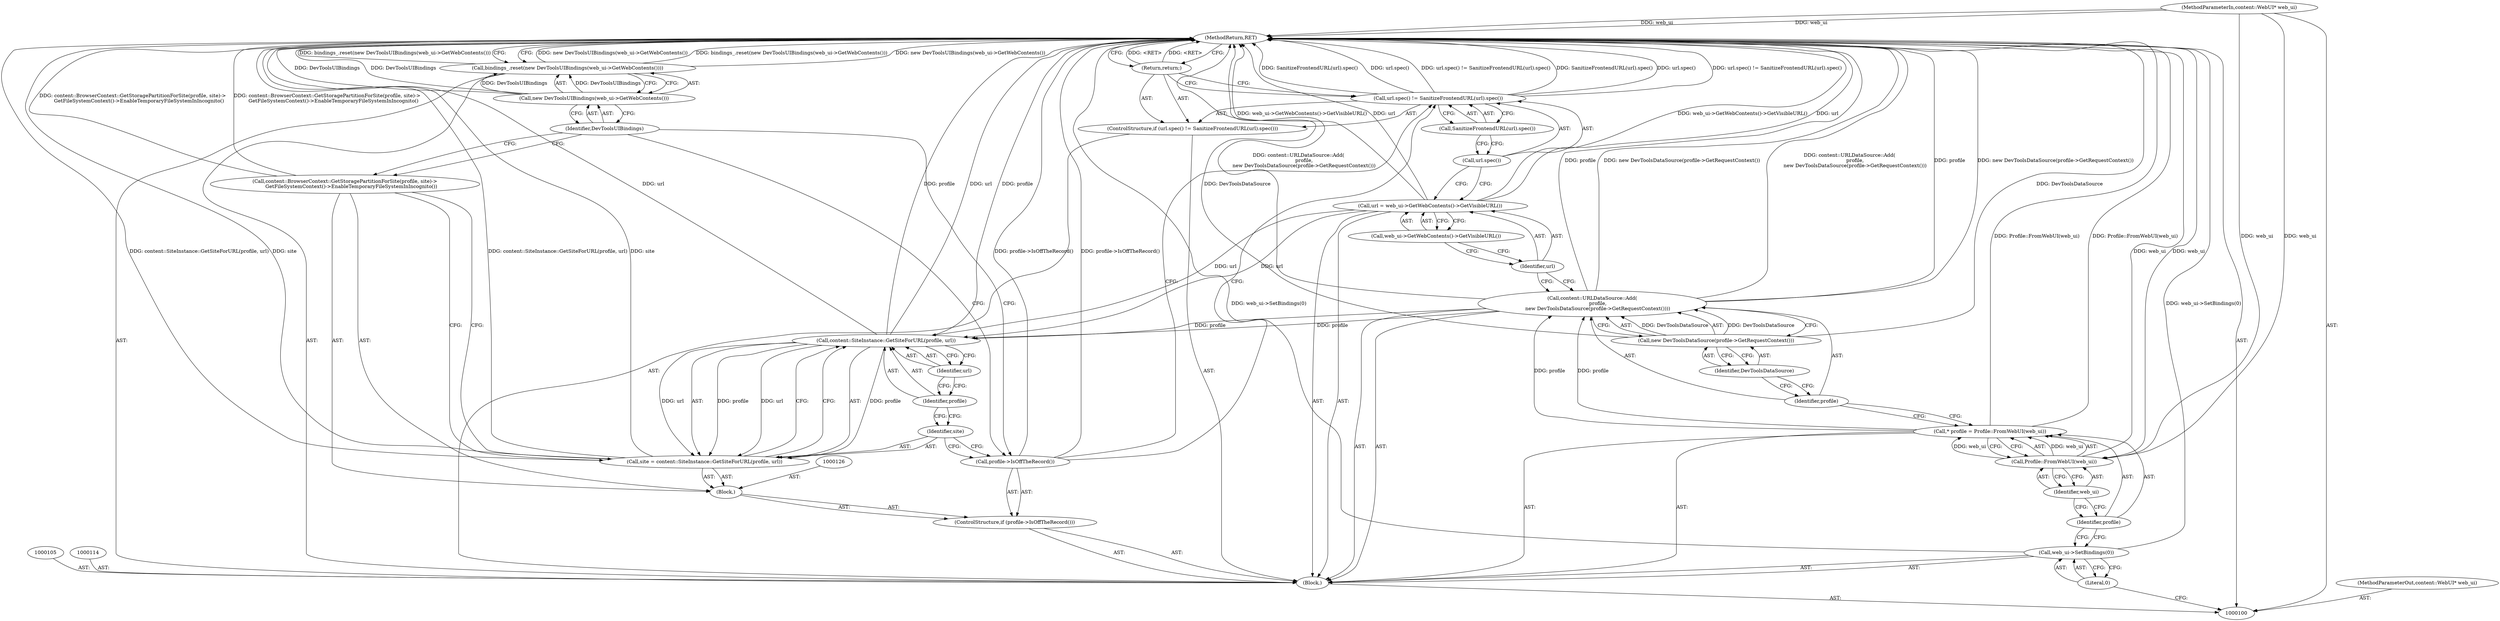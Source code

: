 digraph "1_Chrome_eea3300239f0b53e172a320eb8de59d0bea65f27_4" {
"1000136" [label="(MethodReturn,RET)"];
"1000101" [label="(MethodParameterIn,content::WebUI* web_ui)"];
"1000195" [label="(MethodParameterOut,content::WebUI* web_ui)"];
"1000118" [label="(ControlStructure,if (url.spec() != SanitizeFrontendURL(url).spec()))"];
"1000121" [label="(Call,SanitizeFrontendURL(url).spec())"];
"1000119" [label="(Call,url.spec() != SanitizeFrontendURL(url).spec())"];
"1000120" [label="(Call,url.spec())"];
"1000122" [label="(Return,return;)"];
"1000123" [label="(ControlStructure,if (profile->IsOffTheRecord()))"];
"1000124" [label="(Call,profile->IsOffTheRecord())"];
"1000129" [label="(Call,content::SiteInstance::GetSiteForURL(profile, url))"];
"1000125" [label="(Block,)"];
"1000130" [label="(Identifier,profile)"];
"1000131" [label="(Identifier,url)"];
"1000127" [label="(Call,site = content::SiteInstance::GetSiteForURL(profile, url))"];
"1000128" [label="(Identifier,site)"];
"1000132" [label="(Call,content::BrowserContext::GetStoragePartitionForSite(profile, site)->\n        GetFileSystemContext()->EnableTemporaryFileSystemInIncognito())"];
"1000134" [label="(Call,new DevToolsUIBindings(web_ui->GetWebContents()))"];
"1000133" [label="(Call,bindings_.reset(new DevToolsUIBindings(web_ui->GetWebContents())))"];
"1000135" [label="(Identifier,DevToolsUIBindings)"];
"1000102" [label="(Block,)"];
"1000104" [label="(Literal,0)"];
"1000103" [label="(Call,web_ui->SetBindings(0))"];
"1000106" [label="(Call,* profile = Profile::FromWebUI(web_ui))"];
"1000107" [label="(Identifier,profile)"];
"1000108" [label="(Call,Profile::FromWebUI(web_ui))"];
"1000109" [label="(Identifier,web_ui)"];
"1000110" [label="(Call,content::URLDataSource::Add(\n       profile,\n       new DevToolsDataSource(profile->GetRequestContext())))"];
"1000111" [label="(Identifier,profile)"];
"1000113" [label="(Identifier,DevToolsDataSource)"];
"1000112" [label="(Call,new DevToolsDataSource(profile->GetRequestContext()))"];
"1000117" [label="(Call,web_ui->GetWebContents()->GetVisibleURL())"];
"1000115" [label="(Call,url = web_ui->GetWebContents()->GetVisibleURL())"];
"1000116" [label="(Identifier,url)"];
"1000136" -> "1000100"  [label="AST: "];
"1000136" -> "1000122"  [label="CFG: "];
"1000136" -> "1000133"  [label="CFG: "];
"1000115" -> "1000136"  [label="DDG: web_ui->GetWebContents()->GetVisibleURL()"];
"1000115" -> "1000136"  [label="DDG: url"];
"1000129" -> "1000136"  [label="DDG: profile"];
"1000129" -> "1000136"  [label="DDG: url"];
"1000106" -> "1000136"  [label="DDG: Profile::FromWebUI(web_ui)"];
"1000132" -> "1000136"  [label="DDG: content::BrowserContext::GetStoragePartitionForSite(profile, site)->\n        GetFileSystemContext()->EnableTemporaryFileSystemInIncognito()"];
"1000127" -> "1000136"  [label="DDG: site"];
"1000127" -> "1000136"  [label="DDG: content::SiteInstance::GetSiteForURL(profile, url)"];
"1000119" -> "1000136"  [label="DDG: url.spec() != SanitizeFrontendURL(url).spec()"];
"1000119" -> "1000136"  [label="DDG: SanitizeFrontendURL(url).spec()"];
"1000119" -> "1000136"  [label="DDG: url.spec()"];
"1000103" -> "1000136"  [label="DDG: web_ui->SetBindings(0)"];
"1000133" -> "1000136"  [label="DDG: new DevToolsUIBindings(web_ui->GetWebContents())"];
"1000133" -> "1000136"  [label="DDG: bindings_.reset(new DevToolsUIBindings(web_ui->GetWebContents()))"];
"1000110" -> "1000136"  [label="DDG: new DevToolsDataSource(profile->GetRequestContext())"];
"1000110" -> "1000136"  [label="DDG: content::URLDataSource::Add(\n       profile,\n       new DevToolsDataSource(profile->GetRequestContext()))"];
"1000110" -> "1000136"  [label="DDG: profile"];
"1000134" -> "1000136"  [label="DDG: DevToolsUIBindings"];
"1000112" -> "1000136"  [label="DDG: DevToolsDataSource"];
"1000101" -> "1000136"  [label="DDG: web_ui"];
"1000108" -> "1000136"  [label="DDG: web_ui"];
"1000124" -> "1000136"  [label="DDG: profile->IsOffTheRecord()"];
"1000122" -> "1000136"  [label="DDG: <RET>"];
"1000101" -> "1000100"  [label="AST: "];
"1000101" -> "1000136"  [label="DDG: web_ui"];
"1000101" -> "1000108"  [label="DDG: web_ui"];
"1000195" -> "1000100"  [label="AST: "];
"1000118" -> "1000102"  [label="AST: "];
"1000119" -> "1000118"  [label="AST: "];
"1000122" -> "1000118"  [label="AST: "];
"1000121" -> "1000119"  [label="AST: "];
"1000121" -> "1000120"  [label="CFG: "];
"1000119" -> "1000121"  [label="CFG: "];
"1000119" -> "1000118"  [label="AST: "];
"1000119" -> "1000121"  [label="CFG: "];
"1000120" -> "1000119"  [label="AST: "];
"1000121" -> "1000119"  [label="AST: "];
"1000122" -> "1000119"  [label="CFG: "];
"1000124" -> "1000119"  [label="CFG: "];
"1000119" -> "1000136"  [label="DDG: url.spec() != SanitizeFrontendURL(url).spec()"];
"1000119" -> "1000136"  [label="DDG: SanitizeFrontendURL(url).spec()"];
"1000119" -> "1000136"  [label="DDG: url.spec()"];
"1000120" -> "1000119"  [label="AST: "];
"1000120" -> "1000115"  [label="CFG: "];
"1000121" -> "1000120"  [label="CFG: "];
"1000122" -> "1000118"  [label="AST: "];
"1000122" -> "1000119"  [label="CFG: "];
"1000136" -> "1000122"  [label="CFG: "];
"1000122" -> "1000136"  [label="DDG: <RET>"];
"1000123" -> "1000102"  [label="AST: "];
"1000124" -> "1000123"  [label="AST: "];
"1000125" -> "1000123"  [label="AST: "];
"1000124" -> "1000123"  [label="AST: "];
"1000124" -> "1000119"  [label="CFG: "];
"1000128" -> "1000124"  [label="CFG: "];
"1000135" -> "1000124"  [label="CFG: "];
"1000124" -> "1000136"  [label="DDG: profile->IsOffTheRecord()"];
"1000129" -> "1000127"  [label="AST: "];
"1000129" -> "1000131"  [label="CFG: "];
"1000130" -> "1000129"  [label="AST: "];
"1000131" -> "1000129"  [label="AST: "];
"1000127" -> "1000129"  [label="CFG: "];
"1000129" -> "1000136"  [label="DDG: profile"];
"1000129" -> "1000136"  [label="DDG: url"];
"1000129" -> "1000127"  [label="DDG: profile"];
"1000129" -> "1000127"  [label="DDG: url"];
"1000110" -> "1000129"  [label="DDG: profile"];
"1000115" -> "1000129"  [label="DDG: url"];
"1000125" -> "1000123"  [label="AST: "];
"1000126" -> "1000125"  [label="AST: "];
"1000127" -> "1000125"  [label="AST: "];
"1000132" -> "1000125"  [label="AST: "];
"1000130" -> "1000129"  [label="AST: "];
"1000130" -> "1000128"  [label="CFG: "];
"1000131" -> "1000130"  [label="CFG: "];
"1000131" -> "1000129"  [label="AST: "];
"1000131" -> "1000130"  [label="CFG: "];
"1000129" -> "1000131"  [label="CFG: "];
"1000127" -> "1000125"  [label="AST: "];
"1000127" -> "1000129"  [label="CFG: "];
"1000128" -> "1000127"  [label="AST: "];
"1000129" -> "1000127"  [label="AST: "];
"1000132" -> "1000127"  [label="CFG: "];
"1000127" -> "1000136"  [label="DDG: site"];
"1000127" -> "1000136"  [label="DDG: content::SiteInstance::GetSiteForURL(profile, url)"];
"1000129" -> "1000127"  [label="DDG: profile"];
"1000129" -> "1000127"  [label="DDG: url"];
"1000128" -> "1000127"  [label="AST: "];
"1000128" -> "1000124"  [label="CFG: "];
"1000130" -> "1000128"  [label="CFG: "];
"1000132" -> "1000125"  [label="AST: "];
"1000132" -> "1000127"  [label="CFG: "];
"1000135" -> "1000132"  [label="CFG: "];
"1000132" -> "1000136"  [label="DDG: content::BrowserContext::GetStoragePartitionForSite(profile, site)->\n        GetFileSystemContext()->EnableTemporaryFileSystemInIncognito()"];
"1000134" -> "1000133"  [label="AST: "];
"1000134" -> "1000135"  [label="CFG: "];
"1000135" -> "1000134"  [label="AST: "];
"1000133" -> "1000134"  [label="CFG: "];
"1000134" -> "1000136"  [label="DDG: DevToolsUIBindings"];
"1000134" -> "1000133"  [label="DDG: DevToolsUIBindings"];
"1000133" -> "1000102"  [label="AST: "];
"1000133" -> "1000134"  [label="CFG: "];
"1000134" -> "1000133"  [label="AST: "];
"1000136" -> "1000133"  [label="CFG: "];
"1000133" -> "1000136"  [label="DDG: new DevToolsUIBindings(web_ui->GetWebContents())"];
"1000133" -> "1000136"  [label="DDG: bindings_.reset(new DevToolsUIBindings(web_ui->GetWebContents()))"];
"1000134" -> "1000133"  [label="DDG: DevToolsUIBindings"];
"1000135" -> "1000134"  [label="AST: "];
"1000135" -> "1000132"  [label="CFG: "];
"1000135" -> "1000124"  [label="CFG: "];
"1000134" -> "1000135"  [label="CFG: "];
"1000102" -> "1000100"  [label="AST: "];
"1000103" -> "1000102"  [label="AST: "];
"1000105" -> "1000102"  [label="AST: "];
"1000106" -> "1000102"  [label="AST: "];
"1000110" -> "1000102"  [label="AST: "];
"1000114" -> "1000102"  [label="AST: "];
"1000115" -> "1000102"  [label="AST: "];
"1000118" -> "1000102"  [label="AST: "];
"1000123" -> "1000102"  [label="AST: "];
"1000133" -> "1000102"  [label="AST: "];
"1000104" -> "1000103"  [label="AST: "];
"1000104" -> "1000100"  [label="CFG: "];
"1000103" -> "1000104"  [label="CFG: "];
"1000103" -> "1000102"  [label="AST: "];
"1000103" -> "1000104"  [label="CFG: "];
"1000104" -> "1000103"  [label="AST: "];
"1000107" -> "1000103"  [label="CFG: "];
"1000103" -> "1000136"  [label="DDG: web_ui->SetBindings(0)"];
"1000106" -> "1000102"  [label="AST: "];
"1000106" -> "1000108"  [label="CFG: "];
"1000107" -> "1000106"  [label="AST: "];
"1000108" -> "1000106"  [label="AST: "];
"1000111" -> "1000106"  [label="CFG: "];
"1000106" -> "1000136"  [label="DDG: Profile::FromWebUI(web_ui)"];
"1000108" -> "1000106"  [label="DDG: web_ui"];
"1000106" -> "1000110"  [label="DDG: profile"];
"1000107" -> "1000106"  [label="AST: "];
"1000107" -> "1000103"  [label="CFG: "];
"1000109" -> "1000107"  [label="CFG: "];
"1000108" -> "1000106"  [label="AST: "];
"1000108" -> "1000109"  [label="CFG: "];
"1000109" -> "1000108"  [label="AST: "];
"1000106" -> "1000108"  [label="CFG: "];
"1000108" -> "1000136"  [label="DDG: web_ui"];
"1000108" -> "1000106"  [label="DDG: web_ui"];
"1000101" -> "1000108"  [label="DDG: web_ui"];
"1000109" -> "1000108"  [label="AST: "];
"1000109" -> "1000107"  [label="CFG: "];
"1000108" -> "1000109"  [label="CFG: "];
"1000110" -> "1000102"  [label="AST: "];
"1000110" -> "1000112"  [label="CFG: "];
"1000111" -> "1000110"  [label="AST: "];
"1000112" -> "1000110"  [label="AST: "];
"1000116" -> "1000110"  [label="CFG: "];
"1000110" -> "1000136"  [label="DDG: new DevToolsDataSource(profile->GetRequestContext())"];
"1000110" -> "1000136"  [label="DDG: content::URLDataSource::Add(\n       profile,\n       new DevToolsDataSource(profile->GetRequestContext()))"];
"1000110" -> "1000136"  [label="DDG: profile"];
"1000106" -> "1000110"  [label="DDG: profile"];
"1000112" -> "1000110"  [label="DDG: DevToolsDataSource"];
"1000110" -> "1000129"  [label="DDG: profile"];
"1000111" -> "1000110"  [label="AST: "];
"1000111" -> "1000106"  [label="CFG: "];
"1000113" -> "1000111"  [label="CFG: "];
"1000113" -> "1000112"  [label="AST: "];
"1000113" -> "1000111"  [label="CFG: "];
"1000112" -> "1000113"  [label="CFG: "];
"1000112" -> "1000110"  [label="AST: "];
"1000112" -> "1000113"  [label="CFG: "];
"1000113" -> "1000112"  [label="AST: "];
"1000110" -> "1000112"  [label="CFG: "];
"1000112" -> "1000136"  [label="DDG: DevToolsDataSource"];
"1000112" -> "1000110"  [label="DDG: DevToolsDataSource"];
"1000117" -> "1000115"  [label="AST: "];
"1000117" -> "1000116"  [label="CFG: "];
"1000115" -> "1000117"  [label="CFG: "];
"1000115" -> "1000102"  [label="AST: "];
"1000115" -> "1000117"  [label="CFG: "];
"1000116" -> "1000115"  [label="AST: "];
"1000117" -> "1000115"  [label="AST: "];
"1000120" -> "1000115"  [label="CFG: "];
"1000115" -> "1000136"  [label="DDG: web_ui->GetWebContents()->GetVisibleURL()"];
"1000115" -> "1000136"  [label="DDG: url"];
"1000115" -> "1000129"  [label="DDG: url"];
"1000116" -> "1000115"  [label="AST: "];
"1000116" -> "1000110"  [label="CFG: "];
"1000117" -> "1000116"  [label="CFG: "];
}
